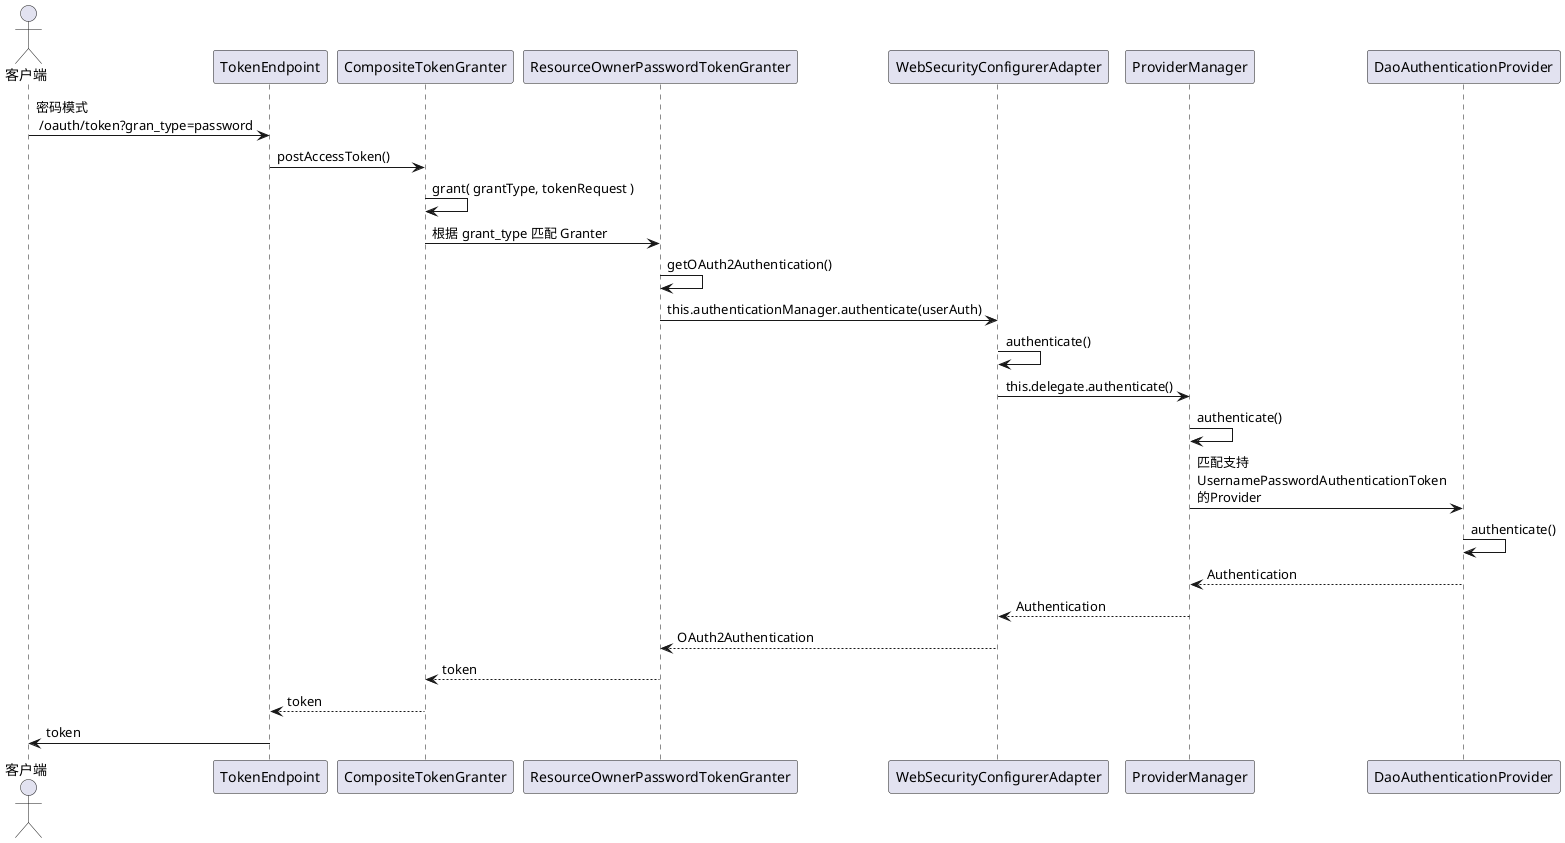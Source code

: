 @startuml
'https://plantuml.com/sequence-diagram

actor 客户端


客户端 -> TokenEndpoint: 密码模式 \n /oauth/token?gran_type=password
TokenEndpoint -> CompositeTokenGranter: postAccessToken()

CompositeTokenGranter->CompositeTokenGranter: grant( grantType, tokenRequest )

CompositeTokenGranter->ResourceOwnerPasswordTokenGranter: 根据 grant_type 匹配 Granter

ResourceOwnerPasswordTokenGranter-> ResourceOwnerPasswordTokenGranter:getOAuth2Authentication()

ResourceOwnerPasswordTokenGranter-> WebSecurityConfigurerAdapter:this.authenticationManager.authenticate(userAuth)

WebSecurityConfigurerAdapter -> WebSecurityConfigurerAdapter: authenticate()

WebSecurityConfigurerAdapter -> ProviderManager: this.delegate.authenticate()

ProviderManager -> ProviderManager: authenticate()

ProviderManager -> DaoAuthenticationProvider: 匹配支持\nUsernamePasswordAuthenticationToken\n的Provider

DaoAuthenticationProvider -> DaoAuthenticationProvider:authenticate()

ProviderManager <-- DaoAuthenticationProvider: Authentication

WebSecurityConfigurerAdapter <-- ProviderManager: Authentication
ResourceOwnerPasswordTokenGranter <-- WebSecurityConfigurerAdapter: OAuth2Authentication

CompositeTokenGranter <-- ResourceOwnerPasswordTokenGranter: token

TokenEndpoint <-- CompositeTokenGranter:token

客户端 <- TokenEndpoint: token
@enduml
